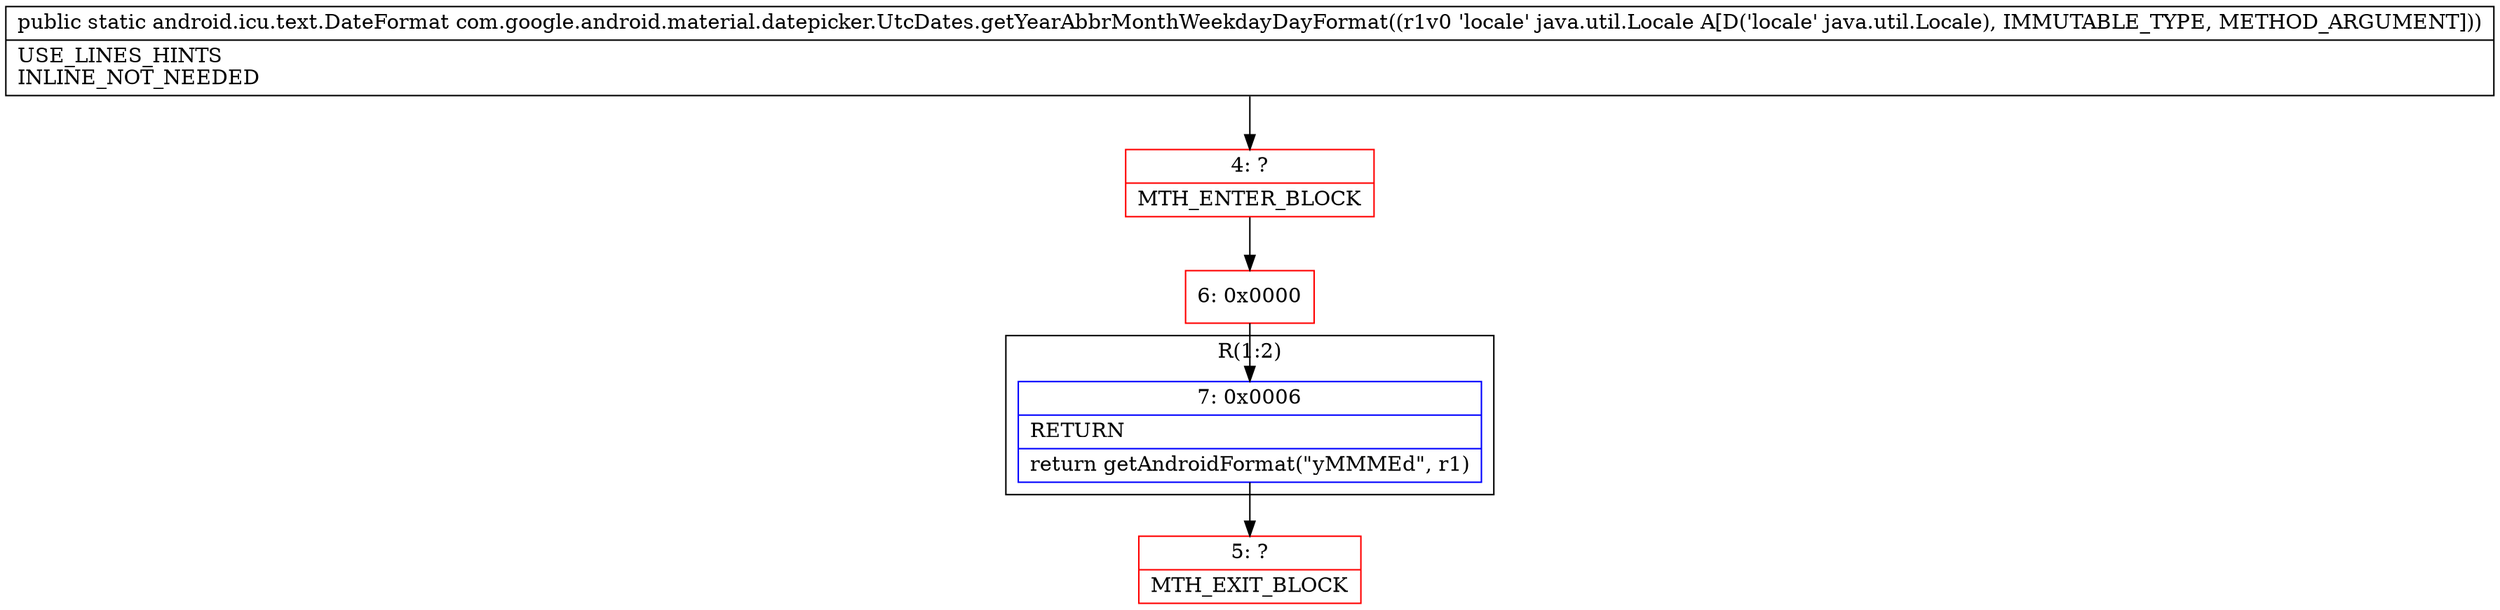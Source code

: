 digraph "CFG forcom.google.android.material.datepicker.UtcDates.getYearAbbrMonthWeekdayDayFormat(Ljava\/util\/Locale;)Landroid\/icu\/text\/DateFormat;" {
subgraph cluster_Region_1552627674 {
label = "R(1:2)";
node [shape=record,color=blue];
Node_7 [shape=record,label="{7\:\ 0x0006|RETURN\l|return getAndroidFormat(\"yMMMEd\", r1)\l}"];
}
Node_4 [shape=record,color=red,label="{4\:\ ?|MTH_ENTER_BLOCK\l}"];
Node_6 [shape=record,color=red,label="{6\:\ 0x0000}"];
Node_5 [shape=record,color=red,label="{5\:\ ?|MTH_EXIT_BLOCK\l}"];
MethodNode[shape=record,label="{public static android.icu.text.DateFormat com.google.android.material.datepicker.UtcDates.getYearAbbrMonthWeekdayDayFormat((r1v0 'locale' java.util.Locale A[D('locale' java.util.Locale), IMMUTABLE_TYPE, METHOD_ARGUMENT]))  | USE_LINES_HINTS\lINLINE_NOT_NEEDED\l}"];
MethodNode -> Node_4;Node_7 -> Node_5;
Node_4 -> Node_6;
Node_6 -> Node_7;
}

